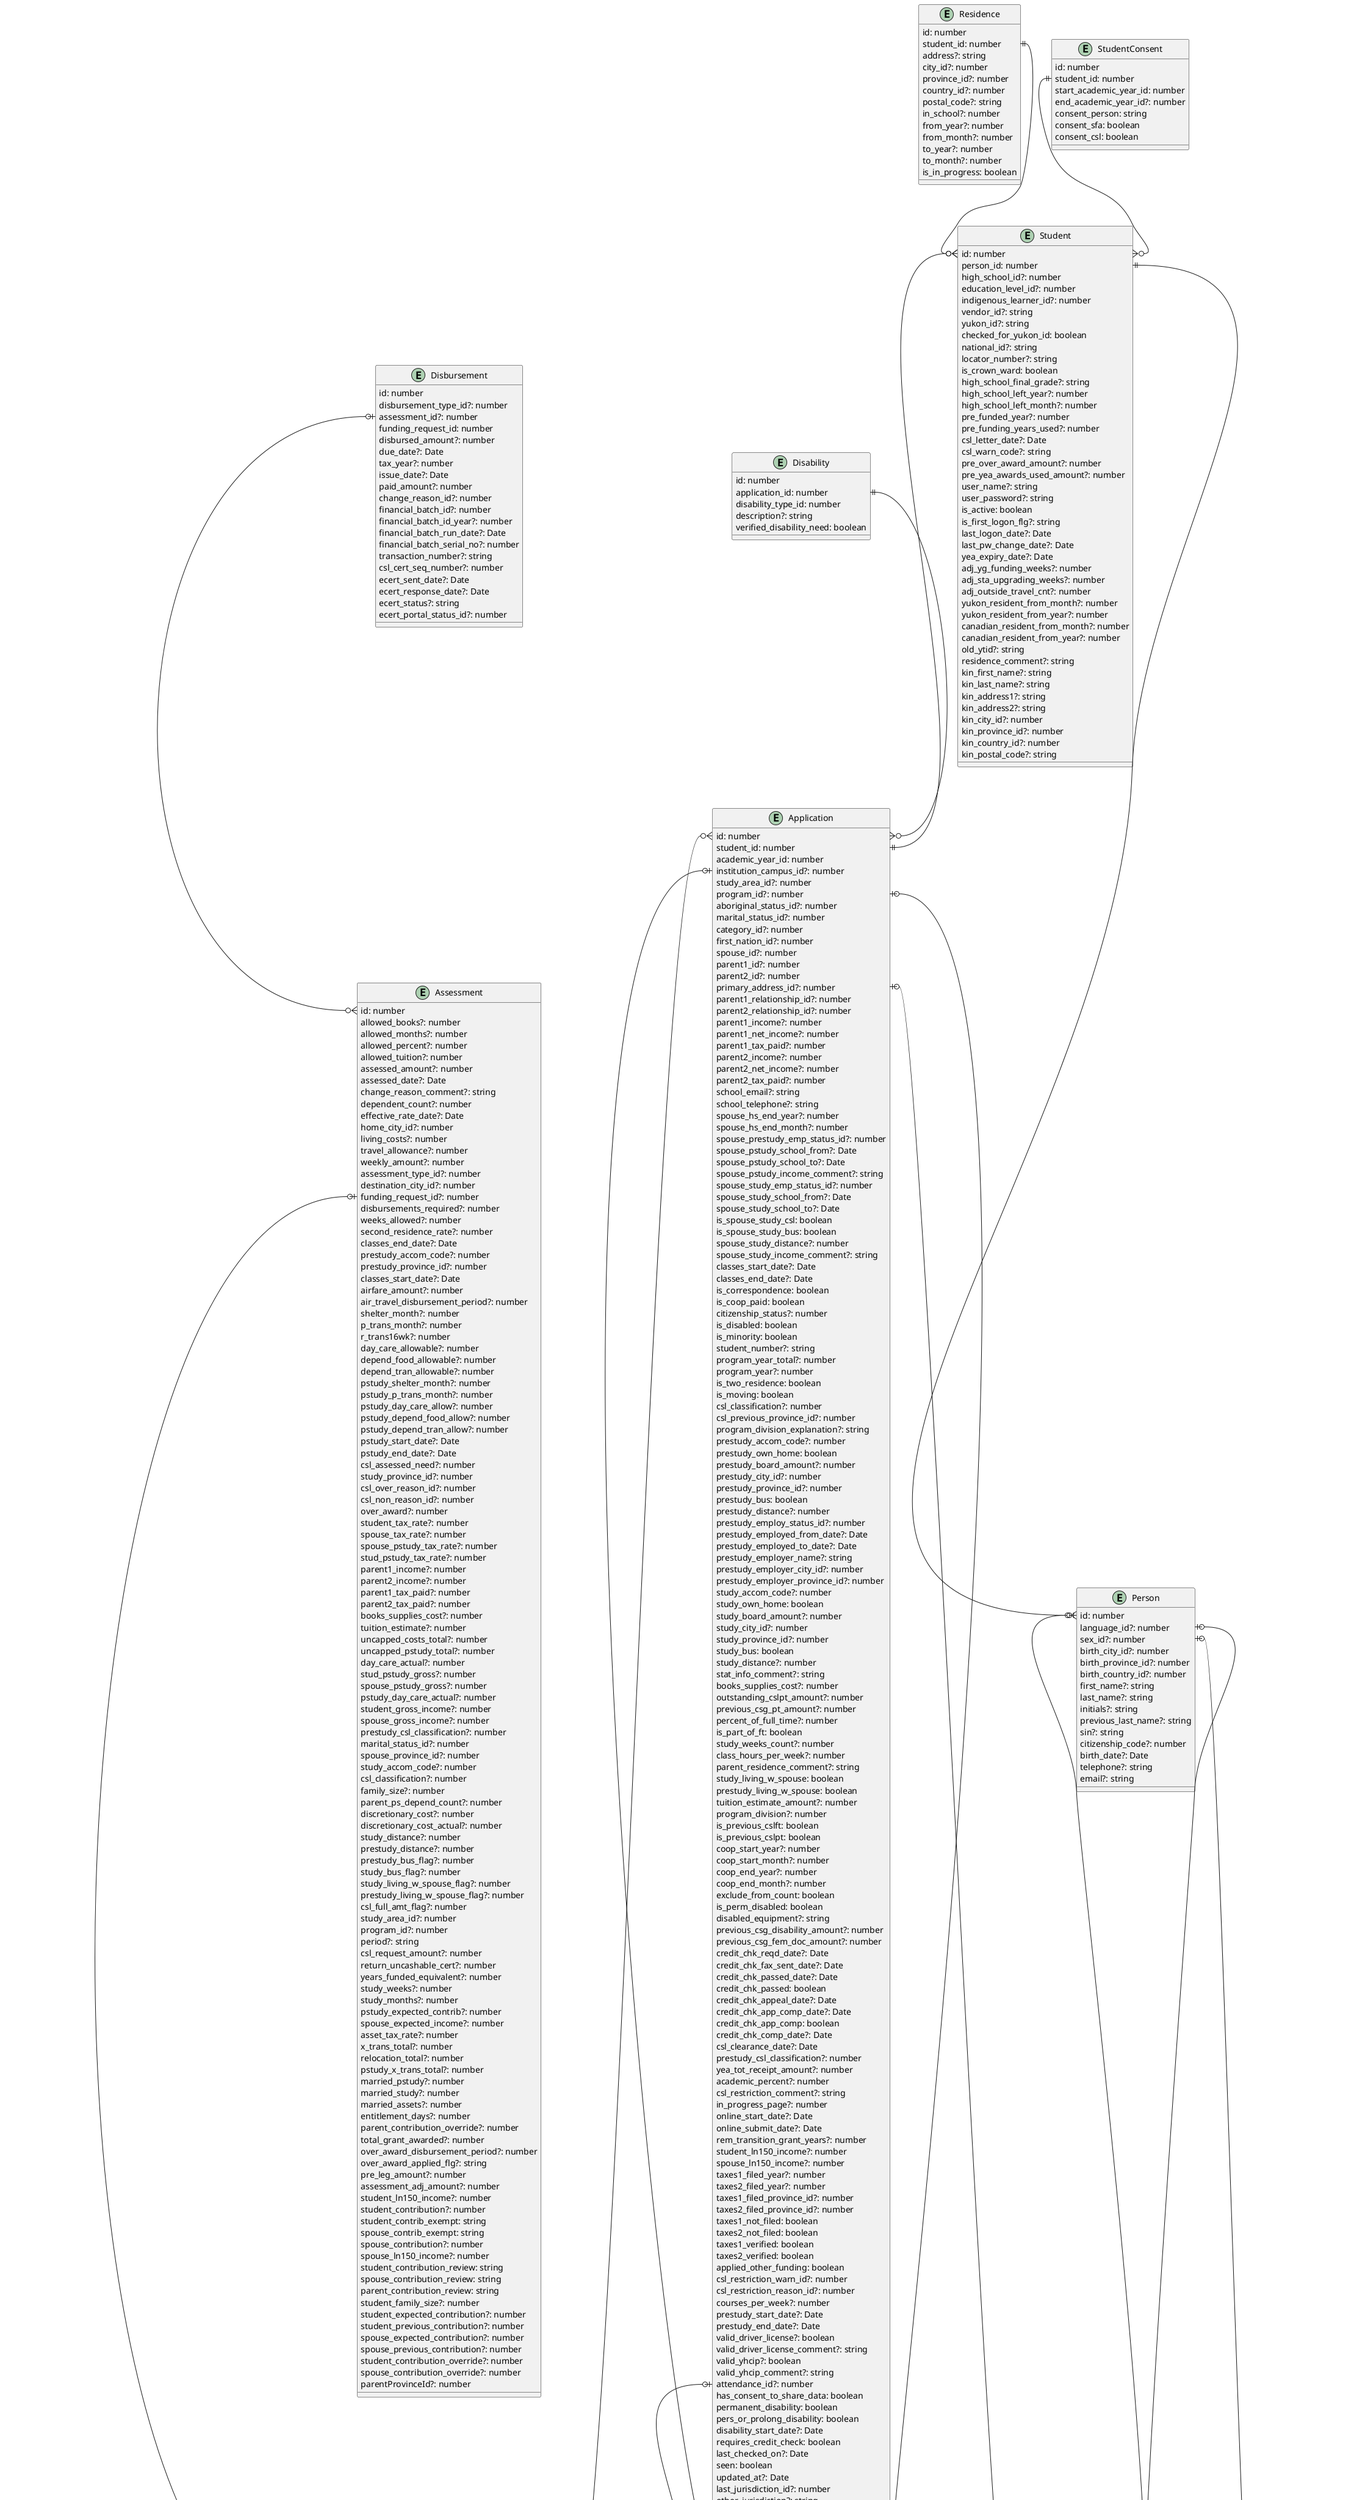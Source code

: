 @startuml
entity AddressType {
  id: number
  description: string
  is_active: boolean
}

entity Application {
  id: number
  student_id: number
  academic_year_id: number
  institution_campus_id?: number
  study_area_id?: number
  program_id?: number
  aboriginal_status_id?: number
  marital_status_id?: number
  category_id?: number
  first_nation_id?: number
  spouse_id?: number
  parent1_id?: number
  parent2_id?: number
  primary_address_id?: number
  parent1_relationship_id?: number
  parent2_relationship_id?: number
  parent1_income?: number
  parent1_net_income?: number
  parent1_tax_paid?: number
  parent2_income?: number
  parent2_net_income?: number
  parent2_tax_paid?: number
  school_email?: string
  school_telephone?: string
  spouse_hs_end_year?: number
  spouse_hs_end_month?: number
  spouse_prestudy_emp_status_id?: number
  spouse_pstudy_school_from?: Date
  spouse_pstudy_school_to?: Date
  spouse_pstudy_income_comment?: string
  spouse_study_emp_status_id?: number
  spouse_study_school_from?: Date
  spouse_study_school_to?: Date
  is_spouse_study_csl: boolean
  is_spouse_study_bus: boolean
  spouse_study_distance?: number
  spouse_study_income_comment?: string
  classes_start_date?: Date
  classes_end_date?: Date
  is_correspondence: boolean
  is_coop_paid: boolean
  citizenship_status?: number
  is_disabled: boolean
  is_minority: boolean
  student_number?: string
  program_year_total?: number
  program_year?: number
  is_two_residence: boolean
  is_moving: boolean
  csl_classification?: number
  csl_previous_province_id?: number
  program_division_explanation?: string
  prestudy_accom_code?: number
  prestudy_own_home: boolean
  prestudy_board_amount?: number
  prestudy_city_id?: number
  prestudy_province_id?: number
  prestudy_bus: boolean
  prestudy_distance?: number
  prestudy_employ_status_id?: number
  prestudy_employed_from_date?: Date
  prestudy_employed_to_date?: Date
  prestudy_employer_name?: string
  prestudy_employer_city_id?: number
  prestudy_employer_province_id?: number
  study_accom_code?: number
  study_own_home: boolean
  study_board_amount?: number
  study_city_id?: number
  study_province_id?: number
  study_bus: boolean
  study_distance?: number
  stat_info_comment?: string
  books_supplies_cost?: number
  outstanding_cslpt_amount?: number
  previous_csg_pt_amount?: number
  percent_of_full_time?: number
  is_part_of_ft: boolean
  study_weeks_count?: number
  class_hours_per_week?: number
  parent_residence_comment?: string
  study_living_w_spouse: boolean
  prestudy_living_w_spouse: boolean
  tuition_estimate_amount?: number
  program_division?: number
  is_previous_cslft: boolean
  is_previous_cslpt: boolean
  coop_start_year?: number
  coop_start_month?: number
  coop_end_year?: number
  coop_end_month?: number
  exclude_from_count: boolean
  is_perm_disabled: boolean
  disabled_equipment?: string
  previous_csg_disability_amount?: number
  previous_csg_fem_doc_amount?: number
  credit_chk_reqd_date?: Date
  credit_chk_fax_sent_date?: Date
  credit_chk_passed_date?: Date
  credit_chk_passed: boolean
  credit_chk_appeal_date?: Date
  credit_chk_app_comp_date?: Date
  credit_chk_app_comp: boolean
  credit_chk_comp_date?: Date
  csl_clearance_date?: Date
  prestudy_csl_classification?: number
  yea_tot_receipt_amount?: number
  academic_percent?: number
  csl_restriction_comment?: string
  in_progress_page?: number
  online_start_date?: Date
  online_submit_date?: Date
  rem_transition_grant_years?: number
  student_ln150_income?: number
  spouse_ln150_income?: number
  taxes1_filed_year?: number
  taxes2_filed_year?: number
  taxes1_filed_province_id?: number
  taxes2_filed_province_id?: number
  taxes1_not_filed: boolean
  taxes2_not_filed: boolean
  taxes1_verified: boolean
  taxes2_verified: boolean
  applied_other_funding: boolean
  csl_restriction_warn_id?: number
  csl_restriction_reason_id?: number
  courses_per_week?: number
  prestudy_start_date?: Date
  prestudy_end_date?: Date
  valid_driver_license?: boolean
  valid_driver_license_comment?: string
  valid_yhcip?: boolean
  valid_yhcip_comment?: string
  attendance_id?: number
  has_consent_to_share_data: boolean
  permanent_disability: boolean
  pers_or_prolong_disability: boolean
  disability_start_date?: Date
  requires_credit_check: boolean
  last_checked_on?: Date
  seen: boolean
  updated_at?: Date
  last_jurisdiction_id?: number
  other_jurisdiction?: string
  spouse_last_jurisdiction_id?: number
  spouse_other_jurisdiction?: string
  is_persist_disabled: boolean
  persist_disabled_start_date?: Date
  is_cheques_to_institution: boolean
}

entity Assessment {
  id: number
  allowed_books?: number
  allowed_months?: number
  allowed_percent?: number
  allowed_tuition?: number
  assessed_amount?: number
  assessed_date?: Date
  change_reason_comment?: string
  dependent_count?: number
  effective_rate_date?: Date
  home_city_id?: number
  living_costs?: number
  travel_allowance?: number
  weekly_amount?: number
  assessment_type_id?: number
  destination_city_id?: number
  funding_request_id?: number
  disbursements_required?: number
  weeks_allowed?: number
  second_residence_rate?: number
  classes_end_date?: Date
  prestudy_accom_code?: number
  prestudy_province_id?: number
  classes_start_date?: Date
  airfare_amount?: number
  air_travel_disbursement_period?: number
  shelter_month?: number
  p_trans_month?: number
  r_trans16wk?: number
  day_care_allowable?: number
  depend_food_allowable?: number
  depend_tran_allowable?: number
  pstudy_shelter_month?: number
  pstudy_p_trans_month?: number
  pstudy_day_care_allow?: number
  pstudy_depend_food_allow?: number
  pstudy_depend_tran_allow?: number
  pstudy_start_date?: Date
  pstudy_end_date?: Date
  csl_assessed_need?: number
  study_province_id?: number
  csl_over_reason_id?: number
  csl_non_reason_id?: number
  over_award?: number
  student_tax_rate?: number
  spouse_tax_rate?: number
  spouse_pstudy_tax_rate?: number
  stud_pstudy_tax_rate?: number
  parent1_income?: number
  parent2_income?: number
  parent1_tax_paid?: number
  parent2_tax_paid?: number
  books_supplies_cost?: number
  tuition_estimate?: number
  uncapped_costs_total?: number
  uncapped_pstudy_total?: number
  day_care_actual?: number
  stud_pstudy_gross?: number
  spouse_pstudy_gross?: number
  pstudy_day_care_actual?: number
  student_gross_income?: number
  spouse_gross_income?: number
  prestudy_csl_classification?: number
  marital_status_id?: number
  spouse_province_id?: number
  study_accom_code?: number
  csl_classification?: number
  family_size?: number
  parent_ps_depend_count?: number
  discretionary_cost?: number
  discretionary_cost_actual?: number
  study_distance?: number
  prestudy_distance?: number
  prestudy_bus_flag?: number
  study_bus_flag?: number
  study_living_w_spouse_flag?: number
  prestudy_living_w_spouse_flag?: number
  csl_full_amt_flag?: number
  study_area_id?: number
  program_id?: number
  period?: string
  csl_request_amount?: number
  return_uncashable_cert?: number
  years_funded_equivalent?: number
  study_weeks?: number
  study_months?: number
  pstudy_expected_contrib?: number
  spouse_expected_income?: number
  asset_tax_rate?: number
  x_trans_total?: number
  relocation_total?: number
  pstudy_x_trans_total?: number
  married_pstudy?: number
  married_study?: number
  married_assets?: number
  entitlement_days?: number
  parent_contribution_override?: number
  total_grant_awarded?: number
  over_award_disbursement_period?: number
  over_award_applied_flg?: string
  pre_leg_amount?: number
  assessment_adj_amount?: number
  student_ln150_income?: number
  student_contribution?: number
  student_contrib_exempt: string
  spouse_contrib_exempt: string
  spouse_contribution?: number
  spouse_ln150_income?: number
  student_contribution_review: string
  spouse_contribution_review: string
  parent_contribution_review: string
  student_family_size?: number
  student_expected_contribution?: number
  student_previous_contribution?: number
  spouse_expected_contribution?: number
  spouse_previous_contribution?: number
  student_contribution_override?: number
  spouse_contribution_override?: number
  parentProvinceId?: number
}

entity Attendance {
  id: number
  description: string
  is_active: boolean
}

enum CsfaAmount {
  FULL_AMOUNT_LOANS_AND_GRANTS: Full amount loans and grants
  GRANTS_AND_LOANS_UP_TO: Grants and loans up to
  GRANTS_ONLY: Grants only
}

entity Disability {
  id: number
  application_id: number
  disability_type_id: number
  description?: string
  verified_disability_need: boolean
}

entity Disbursement {
  id: number
  disbursement_type_id?: number
  assessment_id?: number
  funding_request_id: number
  disbursed_amount?: number
  due_date?: Date
  tax_year?: number
  issue_date?: Date
  paid_amount?: number
  change_reason_id?: number
  financial_batch_id?: number
  financial_batch_id_year?: number
  financial_batch_run_date?: Date
  financial_batch_serial_no?: number
  transaction_number?: string
  csl_cert_seq_number?: number
  ecert_sent_date?: Date
  ecert_response_date?: Date
  ecert_status?: string
  ecert_portal_status_id?: number
}


entity Institution {
  id: number
  name: string
  is_active: boolean
  federal_institution_code?: string
  institution_level_id: number
}

entity FundingRequest {
  id: number
  application_id: number
  request_type_id?: number
  status_id?: number
  status_reason_id?: number
  comments?: string
  custom_status?: string
  received_date?: Date
  status_date?: Date
  yea_request_amount?: number
  yea_request_type?: number
  csl_request_amount?: number
  is_csl_full_amount?: boolean
  is_csg_only: boolean
  entering_first_year?: boolean
  student_meet_hs_o_equiv_req?: boolean
  student_meet_residency_req?: boolean
  student_isnt_elig_f_fund_in_another_jur?: boolean
  student_is_in_ft_study?: boolean
  student_is_att_in_elig_prog_des_ps_inst?: boolean
  student_is_elig_for_airfare_trvl_amount?: boolean
  student_is_mov_to_anth_cmm_to_attd_prgm?: boolean
  student_is_maintening_two_residences?: boolean
  student_w_not_receive_fund_from_otr_org?: boolean
}

enum FundingSource {
  CANADA_STUDENT_FINANCIAL_ASSISTANCE_FULL_TIME: Canada Student Financial Assistance (Full-Time)
}

entity Language {
  id: number
  description: string
  is_active: boolean
}

entity Person {
  id: number
  language_id?: number
  sex_id?: number
  birth_city_id?: number
  birth_province_id?: number
  birth_country_id?: number
  first_name?: string
  last_name?: string
  initials?: string
  previous_last_name?: string
  sin?: string
  citizenship_code?: number
  birth_date?: Date
  telephone?: string
  email?: string
}

entity PersonAddress {
  id: number
  person_id: number
  address_type_id: number
  address1?: string
  address2?: string
  city_id?: number
  province_id?: number
  country_id?: number
  postal_code?: string
  notes?: string
  telephone?: string
  email?: string
  is_active: boolean
}

entity Program {
  id: number
  description: string
  education_level_id: number
  is_active: boolean
}

entity Residence {
  id: number
  student_id: number
  address?: string
  city_id?: number
  province_id?: number
  country_id?: number
  postal_code?: string
  in_school?: number
  from_year?: number
  from_month?: number
  to_year?: number
  to_month?: number
  is_in_progress: boolean
}

entity RequestType {
  id: number
  application_type_id?: number
  funding_group_id?: number
  batch_group_id?: number
  description?: string
  scholarship_flag: number
  application_deadline?: string
  regulation?: string
  program_type?: string
  static_description_flag?: number
  financial_coding?: string
  t4a_required: boolean
  csg_other_flag?: number
  gl_budget?: number
  auto_appear?: string
  show_online: boolean
  short_name?: string
  help_url?: string
  help_text?: string
  is_active: boolean
}

entity Sex {
  id: number
  description: string
  is_active: boolean
}

entity Student {
  id: number
  person_id: number
  high_school_id?: number
  education_level_id?: number
  indigenous_learner_id?: number
  vendor_id?: string
  yukon_id?: string
  checked_for_yukon_id: boolean
  national_id?: string
  locator_number?: string
  is_crown_ward: boolean
  high_school_final_grade?: string
  high_school_left_year?: number
  high_school_left_month?: number
  pre_funded_year?: number
  pre_funding_years_used?: number
  csl_letter_date?: Date
  csl_warn_code?: string
  pre_over_award_amount?: number
  pre_yea_awards_used_amount?: number
  user_name?: string
  user_password?: string
  is_active: boolean
  is_first_logon_flg?: string
  last_logon_date?: Date
  last_pw_change_date?: Date
  yea_expiry_date?: Date
  adj_yg_funding_weeks?: number
  adj_sta_upgrading_weeks?: number
  adj_outside_travel_cnt?: number
  yukon_resident_from_month?: number
  yukon_resident_from_year?: number
  canadian_resident_from_month?: number
  canadian_resident_from_year?: number
  old_ytid?: string
  residence_comment?: string
  kin_first_name?: string
  kin_last_name?: string
  kin_address1?: string
  kin_address2?: string
  kin_city_id?: number
  kin_province_id?: number
  kin_country_id?: number
  kin_postal_code?: string
}

entity StudentConsent {
  id: number
  student_id: number
  start_academic_year_id: number
  end_academic_year_id?: number
  consent_person: string
  consent_sfa: boolean
  consent_csl: boolean
}

Application::attendance_id |o--o{ Attendance::id
Application::id }o--|{ FundingRequest::application_id
Application::institution_campus_id |o--o{ Institution::id
Application::primary_address_id |o--|| PersonAddress::id
Application::program_id |o--o{ Program::id
Assessment::funding_request_id |o--o{ FundingRequest::id
CsfaAmount ||--|| FundingSource::CANADA_STUDENT_FINANCIAL_ASSISTANCE_FULL_TIME
Disability::application_id ||--o{ Application::id
Disbursement::assessment_id |o--o{ Assessment::id
FundingRequest::request_type_id |o--o{ RequestType::id
Person::id }o--|| PersonAddress::person_id
Person::language_id |o--o{ Language::id
Person::sex_id |o--o{ Sex::id
PersonAddress::address_type_id ||--o{ AddressType::id
Residence::student_id ||--o{ Student::id
RequestType::description ||--|| FundingSource
Student::id }o--|| Application::student_id
Student::person_id ||--o| Person::id
StudentConsent::student_id ||--o{ Student::id
@enduml
